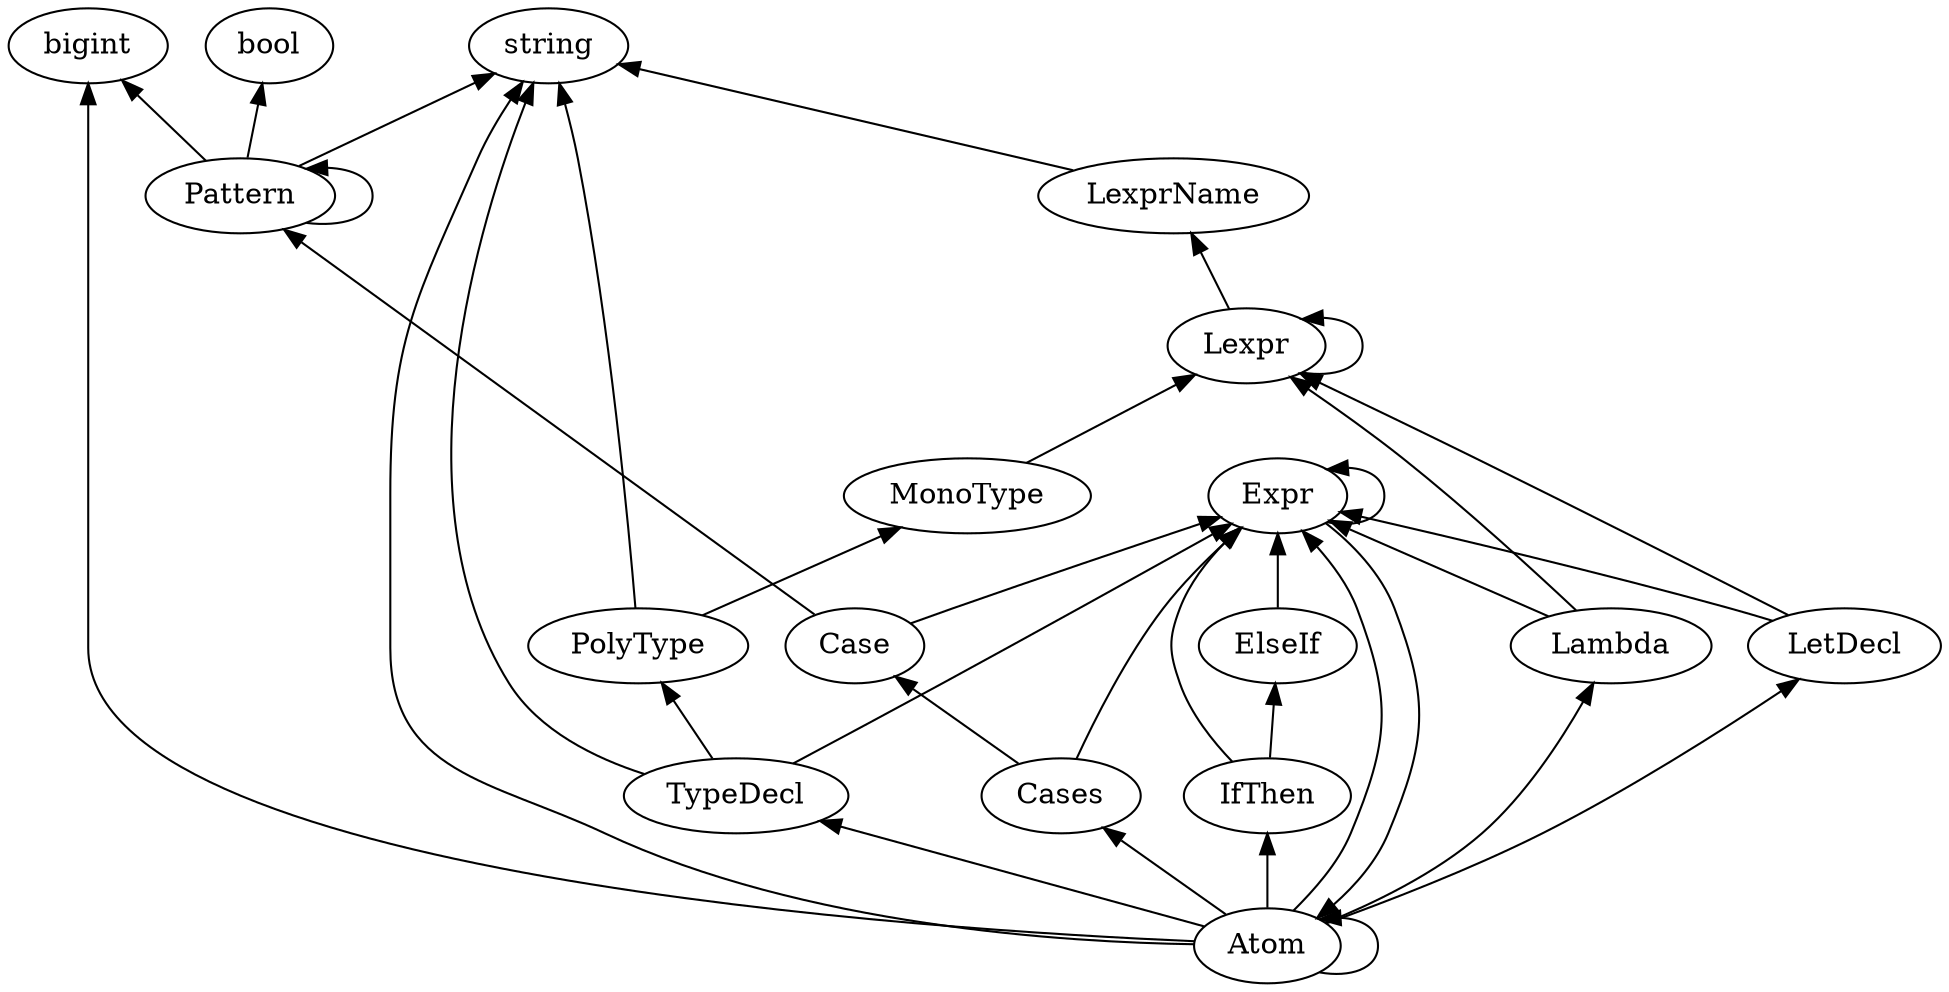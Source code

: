 digraph G {
    rankdir="BT"
    { rank=same; bool; bigint; string; }
    Atom -> Atom
    Atom -> bigint
    Atom -> string
    Atom -> Lambda
    Atom -> Expr
    Atom -> Cases
    Atom -> IfThen
    Atom -> LetDecl
    Atom -> TypeDecl
    Case -> Pattern
    Case -> Expr
    Cases -> Expr
    Cases -> Case
    ElseIf -> Expr
    Expr -> Atom
    Expr -> Expr
    IfThen -> Expr
    IfThen -> ElseIf
    Lambda -> Lexpr
    Lambda -> Expr
    LetDecl -> Lexpr
    LetDecl -> Expr
    Lexpr -> LexprName
    Lexpr -> Lexpr
    LexprName -> string
    MonoType -> Lexpr
    Pattern -> string
    Pattern -> Pattern
    Pattern -> bigint
    Pattern -> bool
    PolyType -> string
    PolyType -> MonoType
    TypeDecl -> string
    TypeDecl -> PolyType
    TypeDecl -> Expr
}

